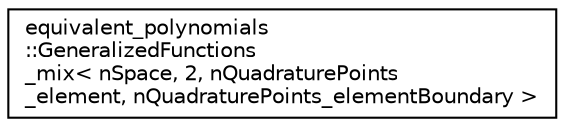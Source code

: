 digraph "Graphical Class Hierarchy"
{
 // LATEX_PDF_SIZE
  edge [fontname="Helvetica",fontsize="10",labelfontname="Helvetica",labelfontsize="10"];
  node [fontname="Helvetica",fontsize="10",shape=record];
  rankdir="LR";
  Node0 [label="equivalent_polynomials\l::GeneralizedFunctions\l_mix\< nSpace, 2, nQuadraturePoints\l_element, nQuadraturePoints_elementBoundary \>",height=0.2,width=0.4,color="black", fillcolor="white", style="filled",URL="$classequivalent__polynomials_1_1GeneralizedFunctions__mix.html",tooltip=" "];
}
